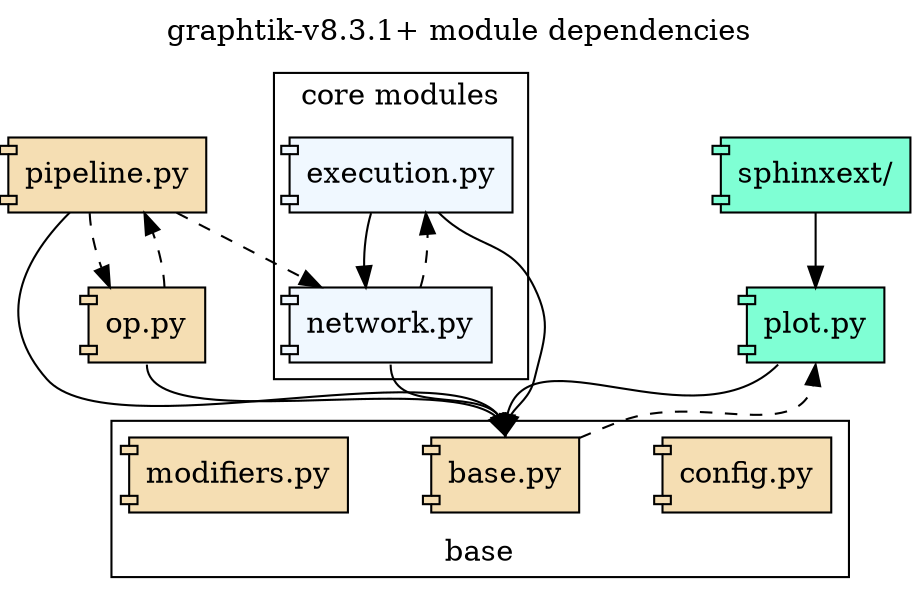 # Render it manually with this command, and remember to update result in git:
#
#   dot docs/GraphtikFlowchart.dot -Tsvg -odocs/source/images/GraphtikFlowchart-vX.Y.Z.svg
#
digraph {
    label="graphtik-v8.3.1+ module dependencies";
    labelloc=t;
    node [style=filled];
    nodesep=0.55;
    remincross=true;

    "plot.py"        [shape=component
                tooltip="(extra)"
                fillcolor=Aquamarine
                URL="reference.html#module-graphtik.plot"];
    "sphinxext/"   [shape=component
                tooltip="(extra)"
                 fillcolor=Aquamarine
                 URL="reference.html#module-graphtik.sphinxext"];

    subgraph cluster_base {
        label="base";
        labelloc=b;
        tooltip="almost all other modules depend on these";

        "config.py"      [shape=component tooltip="(public) almost everything import this module"
                    fillcolor=wheat
                    URL="reference.html#module-graphtik.config"];
        "base.py"   [shape=component
                    tooltip="(implicit) everything imports this module, not shown"
                    fillcolor=wheat
                    URL="reference.html#module-graphtik.base"];
        "modifiers.py"   [shape=component
                    tooltip="(public) almost everything imports this module"
                    fillcolor=wheat
                    URL="reference.html#module-graphtik.modifiers"];
    }

    "pipeline.py"    [shape=component
                tooltip="(public)"
                fillcolor=wheat
                 URL="reference.html#module-graphtik.pipeline"];
    "op.py"    [shape=component
                tooltip="(public)"
                fillcolor=wheat
                 URL="reference.html#module-graphtik.op"];

    subgraph cluster_network {
        label="core modules";
        tooltip="related to graph solution";
        URL="arch.html#term-execution";

        "execution.py"   [shape=component
                    tooltip="(private)"
                    fillcolor=AliceBlue
                    URL="reference.html#module-graphtik.execution"];
        "network.py"     [shape=component
                    tooltip="(private)"
                    fillcolor=AliceBlue
                    URL="reference.html#module-graphtik.network"];
    }

    {"op.py", "network.py"} -> "base.py" [tooltip="(import-time)"
                                        headport=n tailport=s];
    "execution.py" -> "base.py" [tooltip="(import-time)"
                                        headport=n tailport=se];
    {"pipeline.py",  "plot.py"} -> "base.py" [tooltip="(import-time)"
                                        headport=n tailport=sw];
    "base.py" -> "plot.py"                      [tooltip="(run-time)" style=dashed  headport=s];
    "execution.py" -> "network.py"    [tooltip="(import-time)"];
    "network.py" -> "execution.py"    [tooltip="(run-time)"  style=dashed];
    "op.py" -> "pipeline.py"    [style=dashed
                                 tooltip="(run-time) for plotting"];
    "pipeline.py" -> {"op.py", "network.py"}    [tooltip="(run-time)" style=dashed];
    "sphinxext/" -> "plot.py"                   [tooltip="(import-time)" headport=n  tailport=s];
}